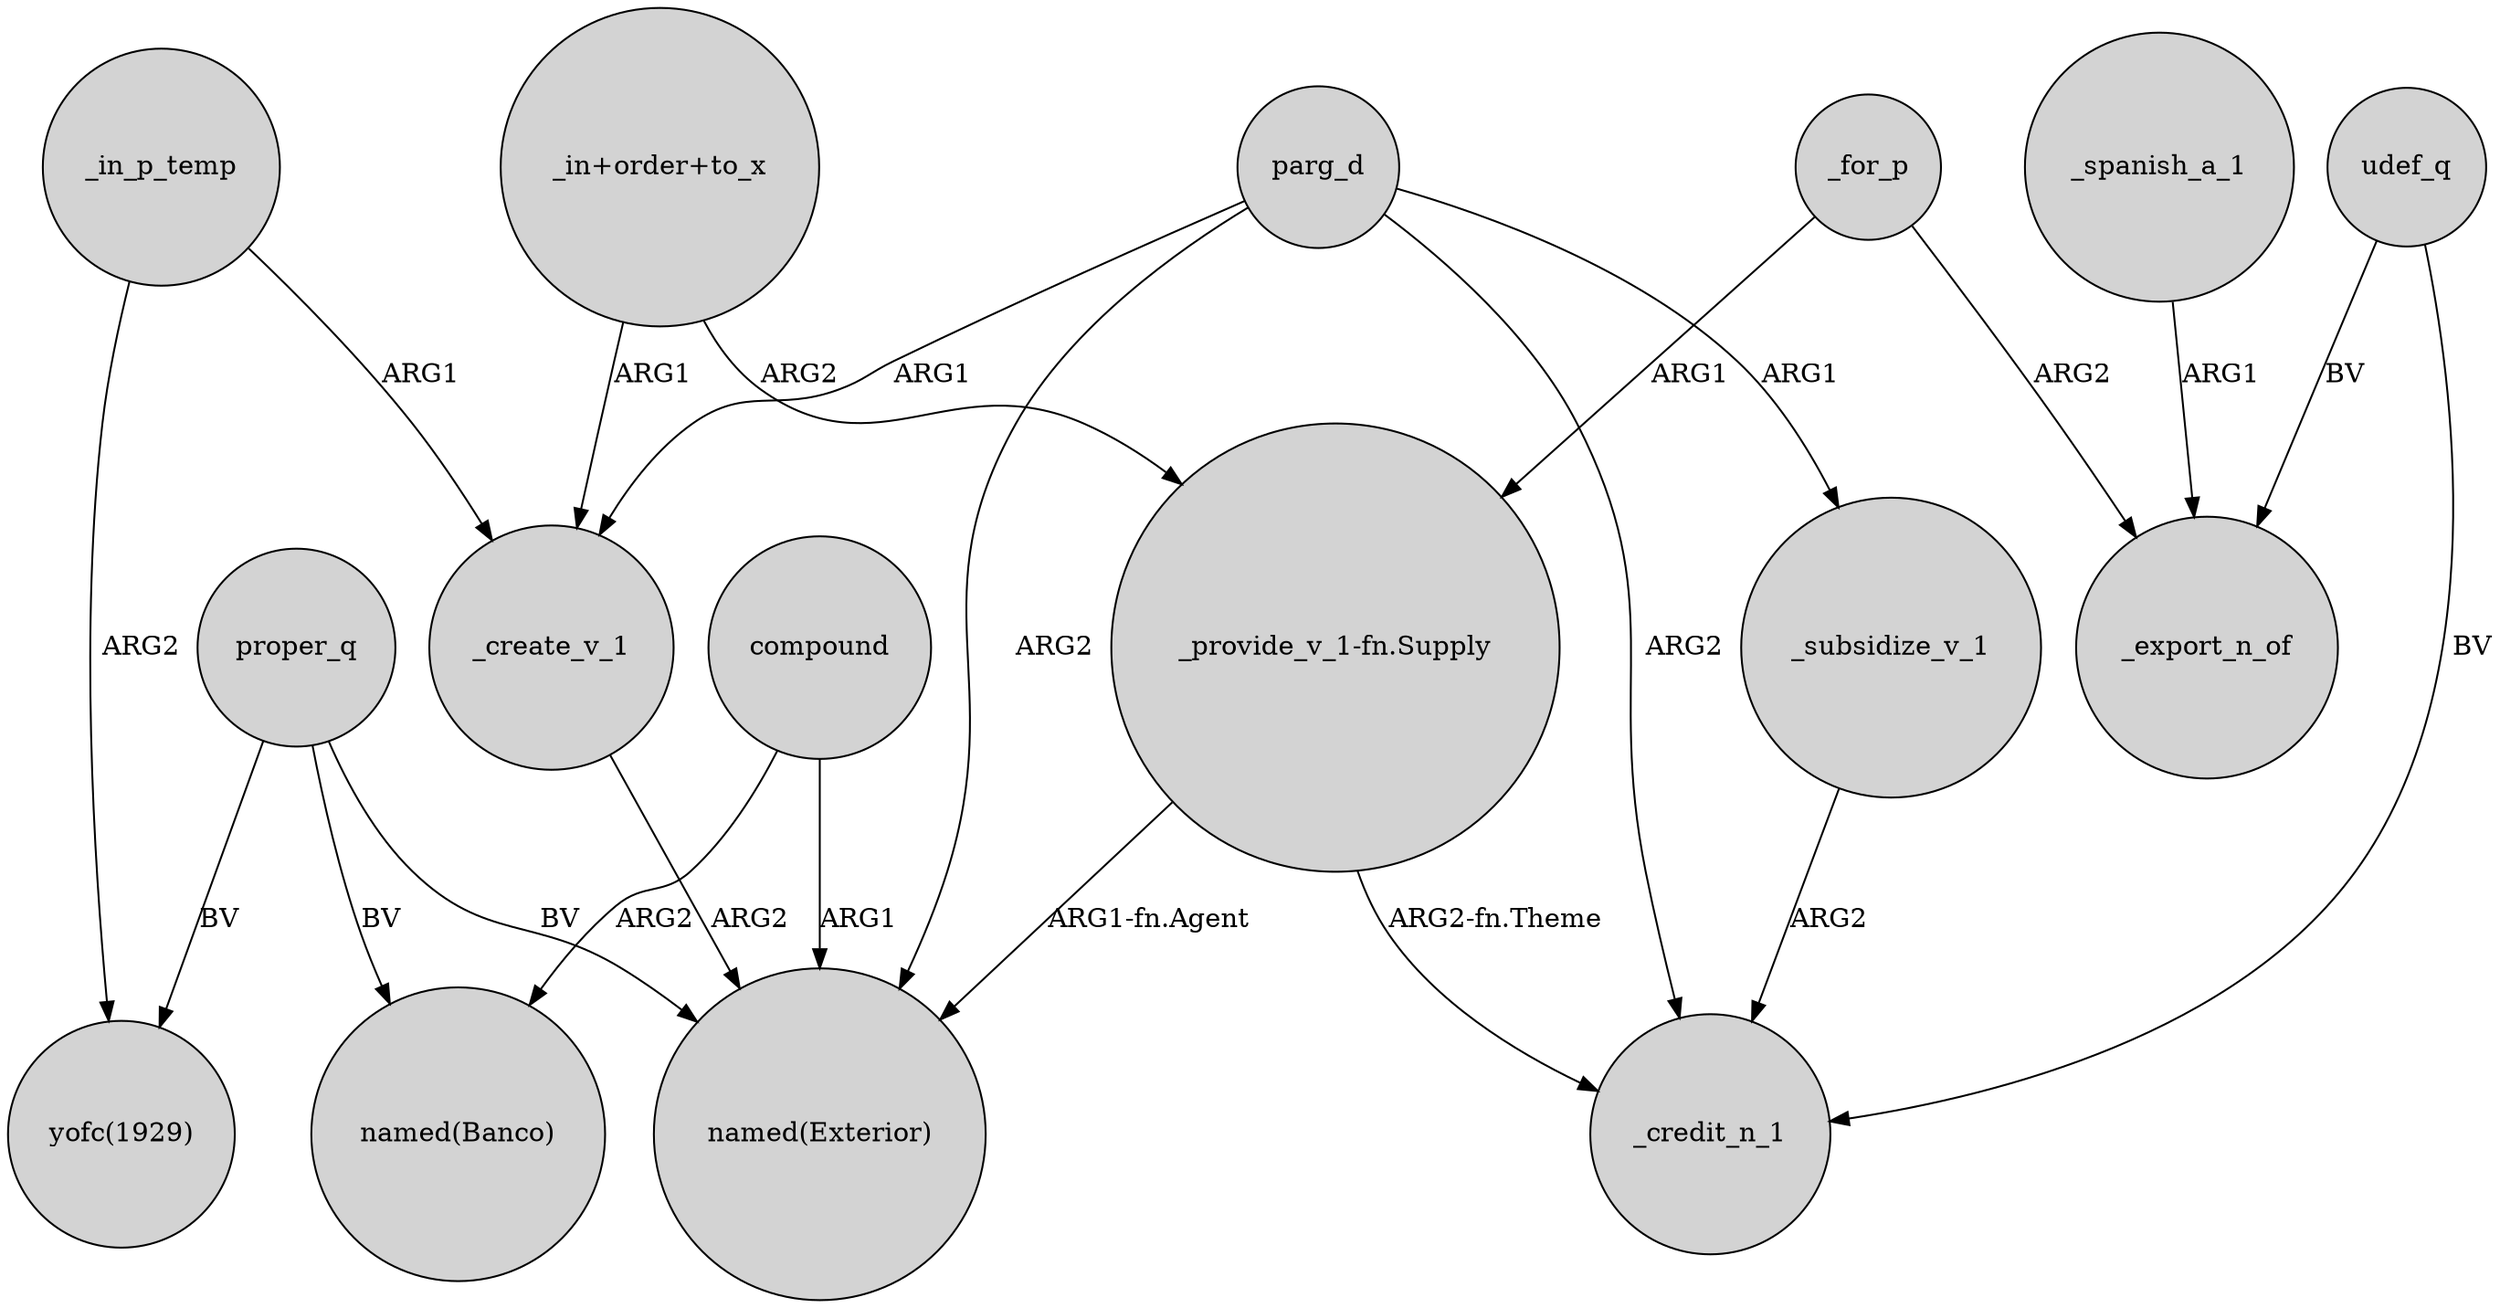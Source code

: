 digraph {
	node [shape=circle style=filled]
	_in_p_temp -> _create_v_1 [label=ARG1]
	proper_q -> "named(Banco)" [label=BV]
	udef_q -> _credit_n_1 [label=BV]
	parg_d -> _create_v_1 [label=ARG1]
	parg_d -> _subsidize_v_1 [label=ARG1]
	parg_d -> "named(Exterior)" [label=ARG2]
	"_provide_v_1-fn.Supply" -> _credit_n_1 [label="ARG2-fn.Theme"]
	_subsidize_v_1 -> _credit_n_1 [label=ARG2]
	compound -> "named(Banco)" [label=ARG2]
	proper_q -> "yofc(1929)" [label=BV]
	_spanish_a_1 -> _export_n_of [label=ARG1]
	compound -> "named(Exterior)" [label=ARG1]
	_in_p_temp -> "yofc(1929)" [label=ARG2]
	parg_d -> _credit_n_1 [label=ARG2]
	"_in+order+to_x" -> _create_v_1 [label=ARG1]
	_create_v_1 -> "named(Exterior)" [label=ARG2]
	udef_q -> _export_n_of [label=BV]
	proper_q -> "named(Exterior)" [label=BV]
	"_provide_v_1-fn.Supply" -> "named(Exterior)" [label="ARG1-fn.Agent"]
	_for_p -> "_provide_v_1-fn.Supply" [label=ARG1]
	"_in+order+to_x" -> "_provide_v_1-fn.Supply" [label=ARG2]
	_for_p -> _export_n_of [label=ARG2]
}
